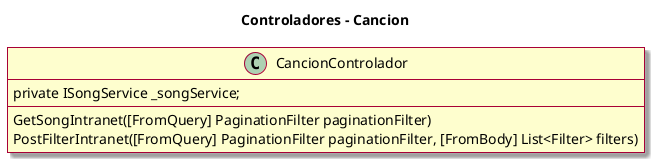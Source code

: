 @startuml presentacion
skin rose
skinparam linetype polyline

title Controladores - Cancion

class CancionControlador {
    private ISongService _songService;
    GetSongIntranet([FromQuery] PaginationFilter paginationFilter)
    PostFilterIntranet([FromQuery] PaginationFilter paginationFilter, [FromBody] List<Filter> filters)
}
@enduml
